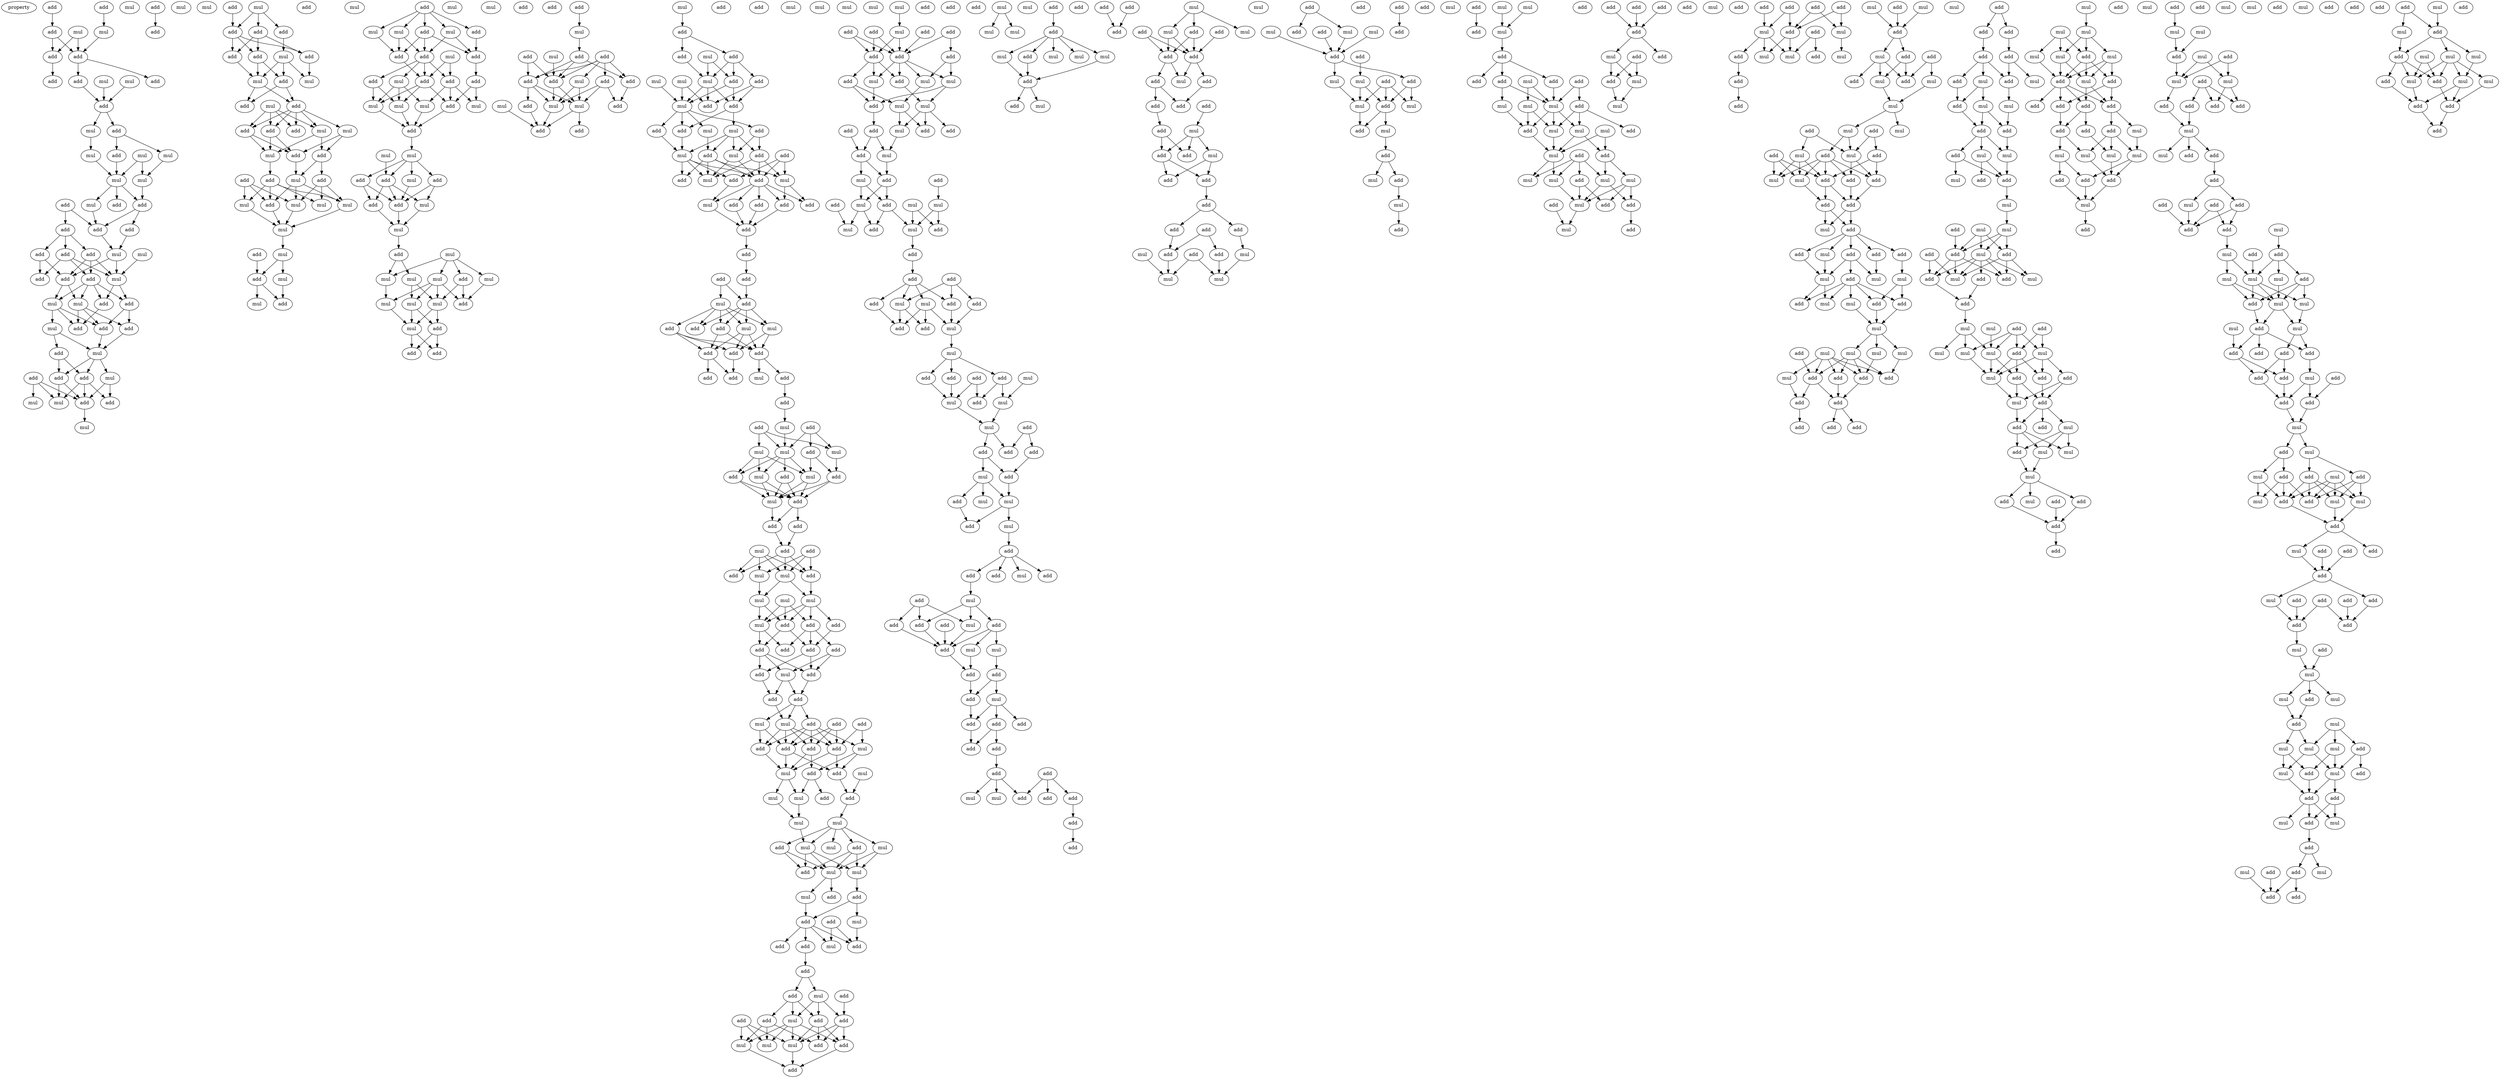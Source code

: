 digraph {
    node [fontcolor=black]
    property [mul=2,lf=2.0]
    0 [ label = add ];
    1 [ label = add ];
    2 [ label = mul ];
    3 [ label = add ];
    4 [ label = mul ];
    5 [ label = add ];
    6 [ label = add ];
    7 [ label = add ];
    8 [ label = add ];
    9 [ label = add ];
    10 [ label = mul ];
    11 [ label = mul ];
    12 [ label = add ];
    13 [ label = add ];
    14 [ label = mul ];
    15 [ label = mul ];
    16 [ label = mul ];
    17 [ label = add ];
    18 [ label = mul ];
    19 [ label = mul ];
    20 [ label = mul ];
    21 [ label = mul ];
    22 [ label = add ];
    23 [ label = add ];
    24 [ label = add ];
    25 [ label = mul ];
    26 [ label = add ];
    27 [ label = add ];
    28 [ label = add ];
    29 [ label = add ];
    30 [ label = add ];
    31 [ label = mul ];
    32 [ label = add ];
    33 [ label = mul ];
    34 [ label = add ];
    35 [ label = add ];
    36 [ label = add ];
    37 [ label = mul ];
    38 [ label = add ];
    39 [ label = mul ];
    40 [ label = mul ];
    41 [ label = add ];
    42 [ label = add ];
    43 [ label = add ];
    44 [ label = mul ];
    45 [ label = add ];
    46 [ label = mul ];
    47 [ label = add ];
    48 [ label = add ];
    49 [ label = mul ];
    50 [ label = add ];
    51 [ label = add ];
    52 [ label = mul ];
    53 [ label = mul ];
    54 [ label = add ];
    55 [ label = add ];
    56 [ label = mul ];
    57 [ label = add ];
    58 [ label = mul ];
    59 [ label = add ];
    60 [ label = mul ];
    61 [ label = add ];
    62 [ label = mul ];
    63 [ label = add ];
    64 [ label = add ];
    65 [ label = add ];
    66 [ label = add ];
    67 [ label = add ];
    68 [ label = add ];
    69 [ label = mul ];
    70 [ label = add ];
    71 [ label = mul ];
    72 [ label = mul ];
    73 [ label = add ];
    74 [ label = add ];
    75 [ label = add ];
    76 [ label = mul ];
    77 [ label = add ];
    78 [ label = mul ];
    79 [ label = add ];
    80 [ label = mul ];
    81 [ label = add ];
    82 [ label = mul ];
    83 [ label = add ];
    84 [ label = add ];
    85 [ label = add ];
    86 [ label = add ];
    87 [ label = mul ];
    88 [ label = add ];
    89 [ label = mul ];
    90 [ label = add ];
    91 [ label = mul ];
    92 [ label = mul ];
    93 [ label = mul ];
    94 [ label = mul ];
    95 [ label = add ];
    96 [ label = mul ];
    97 [ label = add ];
    98 [ label = mul ];
    99 [ label = mul ];
    100 [ label = mul ];
    101 [ label = add ];
    102 [ label = add ];
    103 [ label = mul ];
    104 [ label = mul ];
    105 [ label = add ];
    106 [ label = add ];
    107 [ label = mul ];
    108 [ label = add ];
    109 [ label = add ];
    110 [ label = add ];
    111 [ label = mul ];
    112 [ label = mul ];
    113 [ label = add ];
    114 [ label = add ];
    115 [ label = add ];
    116 [ label = add ];
    117 [ label = add ];
    118 [ label = mul ];
    119 [ label = mul ];
    120 [ label = mul ];
    121 [ label = mul ];
    122 [ label = add ];
    123 [ label = mul ];
    124 [ label = mul ];
    125 [ label = mul ];
    126 [ label = mul ];
    127 [ label = add ];
    128 [ label = add ];
    129 [ label = add ];
    130 [ label = mul ];
    131 [ label = add ];
    132 [ label = add ];
    133 [ label = mul ];
    134 [ label = mul ];
    135 [ label = add ];
    136 [ label = mul ];
    137 [ label = add ];
    138 [ label = mul ];
    139 [ label = mul ];
    140 [ label = mul ];
    141 [ label = mul ];
    142 [ label = mul ];
    143 [ label = add ];
    144 [ label = mul ];
    145 [ label = add ];
    146 [ label = mul ];
    147 [ label = mul ];
    148 [ label = add ];
    149 [ label = add ];
    150 [ label = add ];
    151 [ label = add ];
    152 [ label = add ];
    153 [ label = mul ];
    154 [ label = add ];
    155 [ label = mul ];
    156 [ label = add ];
    157 [ label = add ];
    158 [ label = add ];
    159 [ label = add ];
    160 [ label = mul ];
    161 [ label = add ];
    162 [ label = add ];
    163 [ label = add ];
    164 [ label = mul ];
    165 [ label = mul ];
    166 [ label = add ];
    167 [ label = mul ];
    168 [ label = add ];
    169 [ label = add ];
    170 [ label = mul ];
    171 [ label = add ];
    172 [ label = add ];
    173 [ label = add ];
    174 [ label = mul ];
    175 [ label = add ];
    176 [ label = mul ];
    177 [ label = mul ];
    178 [ label = mul ];
    179 [ label = add ];
    180 [ label = add ];
    181 [ label = add ];
    182 [ label = add ];
    183 [ label = mul ];
    184 [ label = mul ];
    185 [ label = add ];
    186 [ label = add ];
    187 [ label = add ];
    188 [ label = mul ];
    189 [ label = mul ];
    190 [ label = mul ];
    191 [ label = add ];
    192 [ label = add ];
    193 [ label = add ];
    194 [ label = add ];
    195 [ label = mul ];
    196 [ label = add ];
    197 [ label = mul ];
    198 [ label = add ];
    199 [ label = add ];
    200 [ label = add ];
    201 [ label = add ];
    202 [ label = mul ];
    203 [ label = add ];
    204 [ label = add ];
    205 [ label = add ];
    206 [ label = add ];
    207 [ label = add ];
    208 [ label = mul ];
    209 [ label = add ];
    210 [ label = add ];
    211 [ label = mul ];
    212 [ label = add ];
    213 [ label = mul ];
    214 [ label = add ];
    215 [ label = add ];
    216 [ label = add ];
    217 [ label = add ];
    218 [ label = add ];
    219 [ label = add ];
    220 [ label = add ];
    221 [ label = add ];
    222 [ label = mul ];
    223 [ label = add ];
    224 [ label = add ];
    225 [ label = add ];
    226 [ label = mul ];
    227 [ label = mul ];
    228 [ label = mul ];
    229 [ label = mul ];
    230 [ label = add ];
    231 [ label = mul ];
    232 [ label = mul ];
    233 [ label = mul ];
    234 [ label = add ];
    235 [ label = add ];
    236 [ label = add ];
    237 [ label = add ];
    238 [ label = mul ];
    239 [ label = add ];
    240 [ label = add ];
    241 [ label = mul ];
    242 [ label = add ];
    243 [ label = add ];
    244 [ label = add ];
    245 [ label = mul ];
    246 [ label = mul ];
    247 [ label = add ];
    248 [ label = mul ];
    249 [ label = mul ];
    250 [ label = mul ];
    251 [ label = mul ];
    252 [ label = add ];
    253 [ label = mul ];
    254 [ label = add ];
    255 [ label = add ];
    256 [ label = add ];
    257 [ label = add ];
    258 [ label = mul ];
    259 [ label = add ];
    260 [ label = add ];
    261 [ label = add ];
    262 [ label = add ];
    263 [ label = mul ];
    264 [ label = add ];
    265 [ label = add ];
    266 [ label = mul ];
    267 [ label = add ];
    268 [ label = add ];
    269 [ label = add ];
    270 [ label = mul ];
    271 [ label = add ];
    272 [ label = mul ];
    273 [ label = add ];
    274 [ label = add ];
    275 [ label = add ];
    276 [ label = mul ];
    277 [ label = mul ];
    278 [ label = add ];
    279 [ label = add ];
    280 [ label = add ];
    281 [ label = add ];
    282 [ label = mul ];
    283 [ label = mul ];
    284 [ label = mul ];
    285 [ label = mul ];
    286 [ label = mul ];
    287 [ label = add ];
    288 [ label = mul ];
    289 [ label = mul ];
    290 [ label = add ];
    291 [ label = mul ];
    292 [ label = mul ];
    293 [ label = add ];
    294 [ label = add ];
    295 [ label = mul ];
    296 [ label = add ];
    297 [ label = mul ];
    298 [ label = add ];
    299 [ label = add ];
    300 [ label = add ];
    301 [ label = add ];
    302 [ label = mul ];
    303 [ label = add ];
    304 [ label = add ];
    305 [ label = add ];
    306 [ label = add ];
    307 [ label = mul ];
    308 [ label = add ];
    309 [ label = mul ];
    310 [ label = add ];
    311 [ label = add ];
    312 [ label = add ];
    313 [ label = mul ];
    314 [ label = mul ];
    315 [ label = add ];
    316 [ label = add ];
    317 [ label = mul ];
    318 [ label = add ];
    319 [ label = mul ];
    320 [ label = mul ];
    321 [ label = mul ];
    322 [ label = add ];
    323 [ label = add ];
    324 [ label = add ];
    325 [ label = add ];
    326 [ label = add ];
    327 [ label = add ];
    328 [ label = add ];
    329 [ label = add ];
    330 [ label = mul ];
    331 [ label = add ];
    332 [ label = mul ];
    333 [ label = mul ];
    334 [ label = mul ];
    335 [ label = mul ];
    336 [ label = add ];
    337 [ label = add ];
    338 [ label = mul ];
    339 [ label = add ];
    340 [ label = add ];
    341 [ label = add ];
    342 [ label = add ];
    343 [ label = mul ];
    344 [ label = mul ];
    345 [ label = add ];
    346 [ label = add ];
    347 [ label = mul ];
    348 [ label = mul ];
    349 [ label = mul ];
    350 [ label = add ];
    351 [ label = add ];
    352 [ label = mul ];
    353 [ label = add ];
    354 [ label = mul ];
    355 [ label = add ];
    356 [ label = add ];
    357 [ label = add ];
    358 [ label = add ];
    359 [ label = mul ];
    360 [ label = add ];
    361 [ label = mul ];
    362 [ label = add ];
    363 [ label = add ];
    364 [ label = mul ];
    365 [ label = add ];
    366 [ label = add ];
    367 [ label = mul ];
    368 [ label = add ];
    369 [ label = mul ];
    370 [ label = add ];
    371 [ label = add ];
    372 [ label = add ];
    373 [ label = add ];
    374 [ label = mul ];
    375 [ label = mul ];
    376 [ label = add ];
    377 [ label = mul ];
    378 [ label = add ];
    379 [ label = add ];
    380 [ label = add ];
    381 [ label = add ];
    382 [ label = add ];
    383 [ label = add ];
    384 [ label = mul ];
    385 [ label = add ];
    386 [ label = mul ];
    387 [ label = mul ];
    388 [ label = add ];
    389 [ label = mul ];
    390 [ label = add ];
    391 [ label = add ];
    392 [ label = add ];
    393 [ label = mul ];
    394 [ label = add ];
    395 [ label = add ];
    396 [ label = mul ];
    397 [ label = add ];
    398 [ label = mul ];
    399 [ label = add ];
    400 [ label = add ];
    401 [ label = add ];
    402 [ label = mul ];
    403 [ label = mul ];
    404 [ label = add ];
    405 [ label = add ];
    406 [ label = add ];
    407 [ label = mul ];
    408 [ label = add ];
    409 [ label = add ];
    410 [ label = add ];
    411 [ label = add ];
    412 [ label = add ];
    413 [ label = add ];
    414 [ label = add ];
    415 [ label = add ];
    416 [ label = add ];
    417 [ label = add ];
    418 [ label = mul ];
    419 [ label = add ];
    420 [ label = add ];
    421 [ label = mul ];
    422 [ label = mul ];
    423 [ label = mul ];
    424 [ label = add ];
    425 [ label = add ];
    426 [ label = mul ];
    427 [ label = mul ];
    428 [ label = add ];
    429 [ label = add ];
    430 [ label = add ];
    431 [ label = mul ];
    432 [ label = add ];
    433 [ label = mul ];
    434 [ label = mul ];
    435 [ label = mul ];
    436 [ label = add ];
    437 [ label = add ];
    438 [ label = mul ];
    439 [ label = add ];
    440 [ label = add ];
    441 [ label = add ];
    442 [ label = mul ];
    443 [ label = add ];
    444 [ label = mul ];
    445 [ label = add ];
    446 [ label = mul ];
    447 [ label = add ];
    448 [ label = add ];
    449 [ label = add ];
    450 [ label = add ];
    451 [ label = add ];
    452 [ label = mul ];
    453 [ label = add ];
    454 [ label = add ];
    455 [ label = add ];
    456 [ label = add ];
    457 [ label = mul ];
    458 [ label = mul ];
    459 [ label = add ];
    460 [ label = add ];
    461 [ label = mul ];
    462 [ label = add ];
    463 [ label = add ];
    464 [ label = add ];
    465 [ label = add ];
    466 [ label = add ];
    467 [ label = add ];
    468 [ label = mul ];
    469 [ label = add ];
    470 [ label = add ];
    471 [ label = add ];
    472 [ label = mul ];
    473 [ label = mul ];
    474 [ label = mul ];
    475 [ label = add ];
    476 [ label = add ];
    477 [ label = add ];
    478 [ label = mul ];
    479 [ label = mul ];
    480 [ label = mul ];
    481 [ label = add ];
    482 [ label = add ];
    483 [ label = mul ];
    484 [ label = mul ];
    485 [ label = add ];
    486 [ label = add ];
    487 [ label = add ];
    488 [ label = mul ];
    489 [ label = mul ];
    490 [ label = add ];
    491 [ label = mul ];
    492 [ label = add ];
    493 [ label = add ];
    494 [ label = mul ];
    495 [ label = add ];
    496 [ label = mul ];
    497 [ label = add ];
    498 [ label = add ];
    499 [ label = add ];
    500 [ label = add ];
    501 [ label = mul ];
    502 [ label = add ];
    503 [ label = add ];
    504 [ label = mul ];
    505 [ label = mul ];
    506 [ label = mul ];
    507 [ label = add ];
    508 [ label = add ];
    509 [ label = add ];
    510 [ label = add ];
    511 [ label = add ];
    512 [ label = mul ];
    513 [ label = add ];
    514 [ label = mul ];
    515 [ label = mul ];
    516 [ label = mul ];
    517 [ label = add ];
    518 [ label = add ];
    519 [ label = mul ];
    520 [ label = mul ];
    521 [ label = mul ];
    522 [ label = add ];
    523 [ label = add ];
    524 [ label = mul ];
    525 [ label = mul ];
    526 [ label = mul ];
    527 [ label = mul ];
    528 [ label = add ];
    529 [ label = mul ];
    530 [ label = add ];
    531 [ label = mul ];
    532 [ label = add ];
    533 [ label = add ];
    534 [ label = mul ];
    535 [ label = add ];
    536 [ label = add ];
    537 [ label = add ];
    538 [ label = add ];
    539 [ label = mul ];
    540 [ label = add ];
    541 [ label = add ];
    542 [ label = add ];
    543 [ label = mul ];
    544 [ label = add ];
    545 [ label = add ];
    546 [ label = add ];
    547 [ label = mul ];
    548 [ label = mul ];
    549 [ label = add ];
    550 [ label = add ];
    551 [ label = add ];
    552 [ label = add ];
    553 [ label = add ];
    554 [ label = mul ];
    555 [ label = mul ];
    556 [ label = add ];
    557 [ label = add ];
    558 [ label = add ];
    559 [ label = mul ];
    560 [ label = mul ];
    561 [ label = add ];
    562 [ label = mul ];
    563 [ label = add ];
    564 [ label = add ];
    565 [ label = mul ];
    566 [ label = add ];
    567 [ label = mul ];
    568 [ label = add ];
    569 [ label = mul ];
    570 [ label = mul ];
    571 [ label = add ];
    572 [ label = add ];
    573 [ label = add ];
    574 [ label = mul ];
    575 [ label = mul ];
    576 [ label = add ];
    577 [ label = mul ];
    578 [ label = mul ];
    579 [ label = add ];
    580 [ label = add ];
    581 [ label = mul ];
    582 [ label = add ];
    583 [ label = add ];
    584 [ label = mul ];
    585 [ label = add ];
    586 [ label = mul ];
    587 [ label = mul ];
    588 [ label = add ];
    589 [ label = mul ];
    590 [ label = add ];
    591 [ label = add ];
    592 [ label = add ];
    593 [ label = add ];
    594 [ label = add ];
    595 [ label = mul ];
    596 [ label = add ];
    597 [ label = mul ];
    598 [ label = add ];
    599 [ label = add ];
    600 [ label = add ];
    601 [ label = mul ];
    602 [ label = add ];
    603 [ label = mul ];
    604 [ label = mul ];
    605 [ label = add ];
    606 [ label = add ];
    607 [ label = mul ];
    608 [ label = add ];
    609 [ label = mul ];
    610 [ label = mul ];
    611 [ label = mul ];
    612 [ label = add ];
    613 [ label = mul ];
    614 [ label = mul ];
    615 [ label = mul ];
    616 [ label = add ];
    617 [ label = mul ];
    618 [ label = add ];
    619 [ label = add ];
    620 [ label = add ];
    621 [ label = add ];
    622 [ label = add ];
    623 [ label = add ];
    624 [ label = add ];
    625 [ label = add ];
    626 [ label = add ];
    627 [ label = add ];
    628 [ label = add ];
    629 [ label = add ];
    630 [ label = add ];
    631 [ label = add ];
    632 [ label = mul ];
    633 [ label = add ];
    634 [ label = mul ];
    635 [ label = add ];
    636 [ label = mul ];
    637 [ label = mul ];
    638 [ label = add ];
    639 [ label = add ];
    640 [ label = mul ];
    641 [ label = add ];
    642 [ label = mul ];
    643 [ label = add ];
    644 [ label = add ];
    645 [ label = mul ];
    646 [ label = mul ];
    647 [ label = add ];
    648 [ label = mul ];
    649 [ label = mul ];
    650 [ label = add ];
    651 [ label = add ];
    652 [ label = mul ];
    653 [ label = add ];
    654 [ label = mul ];
    655 [ label = add ];
    656 [ label = mul ];
    657 [ label = add ];
    658 [ label = add ];
    659 [ label = add ];
    660 [ label = add ];
    661 [ label = mul ];
    662 [ label = mul ];
    663 [ label = add ];
    664 [ label = mul ];
    665 [ label = mul ];
    666 [ label = mul ];
    667 [ label = add ];
    668 [ label = mul ];
    669 [ label = add ];
    670 [ label = mul ];
    671 [ label = add ];
    672 [ label = add ];
    673 [ label = mul ];
    674 [ label = add ];
    675 [ label = add ];
    676 [ label = add ];
    677 [ label = mul ];
    678 [ label = mul ];
    679 [ label = mul ];
    680 [ label = add ];
    681 [ label = mul ];
    682 [ label = add ];
    683 [ label = mul ];
    684 [ label = add ];
    685 [ label = add ];
    686 [ label = add ];
    687 [ label = add ];
    688 [ label = mul ];
    689 [ label = add ];
    690 [ label = mul ];
    691 [ label = mul ];
    692 [ label = mul ];
    693 [ label = mul ];
    694 [ label = add ];
    695 [ label = mul ];
    696 [ label = add ];
    697 [ label = add ];
    698 [ label = mul ];
    699 [ label = add ];
    700 [ label = add ];
    701 [ label = add ];
    702 [ label = add ];
    703 [ label = mul ];
    704 [ label = add ];
    705 [ label = add ];
    706 [ label = mul ];
    707 [ label = add ];
    708 [ label = mul ];
    709 [ label = mul ];
    710 [ label = mul ];
    711 [ label = mul ];
    712 [ label = add ];
    713 [ label = add ];
    714 [ label = add ];
    715 [ label = mul ];
    716 [ label = add ];
    717 [ label = add ];
    718 [ label = mul ];
    719 [ label = mul ];
    720 [ label = mul ];
    721 [ label = add ];
    722 [ label = add ];
    723 [ label = add ];
    724 [ label = mul ];
    725 [ label = mul ];
    726 [ label = add ];
    727 [ label = add ];
    728 [ label = add ];
    729 [ label = add ];
    730 [ label = add ];
    731 [ label = mul ];
    732 [ label = mul ];
    733 [ label = mul ];
    734 [ label = mul ];
    735 [ label = add ];
    736 [ label = add ];
    737 [ label = add ];
    738 [ label = add ];
    739 [ label = add ];
    740 [ label = mul ];
    741 [ label = add ];
    742 [ label = mul ];
    743 [ label = add ];
    744 [ label = add ];
    745 [ label = mul ];
    746 [ label = add ];
    747 [ label = add ];
    748 [ label = mul ];
    749 [ label = mul ];
    750 [ label = add ];
    751 [ label = mul ];
    752 [ label = add ];
    753 [ label = mul ];
    754 [ label = mul ];
    755 [ label = add ];
    756 [ label = mul ];
    757 [ label = mul ];
    758 [ label = add ];
    759 [ label = add ];
    760 [ label = add ];
    761 [ label = add ];
    762 [ label = mul ];
    763 [ label = add ];
    764 [ label = add ];
    765 [ label = add ];
    766 [ label = add ];
    767 [ label = add ];
    768 [ label = mul ];
    769 [ label = add ];
    770 [ label = mul ];
    771 [ label = mul ];
    772 [ label = add ];
    773 [ label = add ];
    774 [ label = add ];
    775 [ label = mul ];
    776 [ label = mul ];
    777 [ label = add ];
    778 [ label = mul ];
    779 [ label = mul ];
    780 [ label = add ];
    781 [ label = add ];
    782 [ label = mul ];
    783 [ label = add ];
    784 [ label = add ];
    785 [ label = add ];
    786 [ label = add ];
    787 [ label = add ];
    788 [ label = add ];
    789 [ label = mul ];
    790 [ label = add ];
    791 [ label = add ];
    792 [ label = add ];
    793 [ label = add ];
    794 [ label = add ];
    795 [ label = mul ];
    796 [ label = add ];
    797 [ label = mul ];
    798 [ label = mul ];
    799 [ label = add ];
    800 [ label = mul ];
    801 [ label = mul ];
    802 [ label = add ];
    803 [ label = mul ];
    804 [ label = add ];
    805 [ label = mul ];
    806 [ label = mul ];
    807 [ label = mul ];
    808 [ label = add ];
    809 [ label = add ];
    810 [ label = mul ];
    811 [ label = mul ];
    812 [ label = add ];
    813 [ label = add ];
    814 [ label = add ];
    815 [ label = add ];
    816 [ label = add ];
    817 [ label = mul ];
    818 [ label = mul ];
    819 [ label = add ];
    820 [ label = add ];
    821 [ label = add ];
    822 [ label = mul ];
    823 [ label = add ];
    824 [ label = mul ];
    825 [ label = add ];
    826 [ label = add ];
    827 [ label = add ];
    828 [ label = mul ];
    829 [ label = add ];
    830 [ label = add ];
    831 [ label = mul ];
    832 [ label = add ];
    833 [ label = mul ];
    834 [ label = mul ];
    835 [ label = mul ];
    836 [ label = add ];
    837 [ label = add ];
    838 [ label = mul ];
    839 [ label = mul ];
    840 [ label = mul ];
    841 [ label = add ];
    842 [ label = add ];
    843 [ label = add ];
    0 -> 3 [ name = 0 ];
    1 -> 2 [ name = 1 ];
    2 -> 6 [ name = 2 ];
    3 -> 5 [ name = 3 ];
    3 -> 6 [ name = 4 ];
    4 -> 5 [ name = 5 ];
    4 -> 6 [ name = 6 ];
    5 -> 8 [ name = 7 ];
    6 -> 7 [ name = 8 ];
    6 -> 9 [ name = 9 ];
    7 -> 12 [ name = 10 ];
    10 -> 12 [ name = 11 ];
    11 -> 12 [ name = 12 ];
    12 -> 13 [ name = 13 ];
    12 -> 14 [ name = 14 ];
    13 -> 17 [ name = 15 ];
    13 -> 19 [ name = 16 ];
    14 -> 16 [ name = 17 ];
    15 -> 20 [ name = 18 ];
    15 -> 21 [ name = 19 ];
    16 -> 21 [ name = 20 ];
    17 -> 21 [ name = 21 ];
    19 -> 20 [ name = 22 ];
    20 -> 23 [ name = 23 ];
    21 -> 22 [ name = 24 ];
    21 -> 23 [ name = 25 ];
    21 -> 25 [ name = 26 ];
    23 -> 26 [ name = 27 ];
    23 -> 28 [ name = 28 ];
    24 -> 27 [ name = 29 ];
    24 -> 28 [ name = 30 ];
    25 -> 28 [ name = 31 ];
    26 -> 33 [ name = 32 ];
    27 -> 29 [ name = 33 ];
    27 -> 30 [ name = 34 ];
    27 -> 32 [ name = 35 ];
    28 -> 33 [ name = 36 ];
    29 -> 35 [ name = 37 ];
    29 -> 36 [ name = 38 ];
    29 -> 37 [ name = 39 ];
    30 -> 34 [ name = 40 ];
    30 -> 35 [ name = 41 ];
    31 -> 37 [ name = 42 ];
    32 -> 34 [ name = 43 ];
    32 -> 36 [ name = 44 ];
    32 -> 37 [ name = 45 ];
    33 -> 34 [ name = 46 ];
    33 -> 37 [ name = 47 ];
    34 -> 39 [ name = 48 ];
    34 -> 40 [ name = 49 ];
    36 -> 38 [ name = 50 ];
    36 -> 39 [ name = 51 ];
    36 -> 40 [ name = 52 ];
    36 -> 41 [ name = 53 ];
    37 -> 38 [ name = 54 ];
    37 -> 41 [ name = 55 ];
    38 -> 45 [ name = 56 ];
    39 -> 43 [ name = 57 ];
    39 -> 44 [ name = 58 ];
    39 -> 45 [ name = 59 ];
    40 -> 42 [ name = 60 ];
    40 -> 43 [ name = 61 ];
    40 -> 45 [ name = 62 ];
    41 -> 42 [ name = 63 ];
    41 -> 43 [ name = 64 ];
    42 -> 46 [ name = 65 ];
    43 -> 46 [ name = 66 ];
    44 -> 46 [ name = 67 ];
    44 -> 47 [ name = 68 ];
    46 -> 48 [ name = 69 ];
    46 -> 49 [ name = 70 ];
    46 -> 51 [ name = 71 ];
    47 -> 48 [ name = 72 ];
    47 -> 51 [ name = 73 ];
    48 -> 52 [ name = 74 ];
    48 -> 54 [ name = 75 ];
    48 -> 55 [ name = 76 ];
    49 -> 54 [ name = 77 ];
    49 -> 55 [ name = 78 ];
    50 -> 52 [ name = 79 ];
    50 -> 53 [ name = 80 ];
    50 -> 54 [ name = 81 ];
    51 -> 52 [ name = 82 ];
    51 -> 54 [ name = 83 ];
    54 -> 56 [ name = 84 ];
    57 -> 59 [ name = 85 ];
    61 -> 64 [ name = 86 ];
    62 -> 63 [ name = 87 ];
    62 -> 64 [ name = 88 ];
    62 -> 65 [ name = 89 ];
    63 -> 69 [ name = 90 ];
    64 -> 66 [ name = 91 ];
    64 -> 67 [ name = 92 ];
    64 -> 70 [ name = 93 ];
    65 -> 66 [ name = 94 ];
    65 -> 67 [ name = 95 ];
    65 -> 70 [ name = 96 ];
    66 -> 72 [ name = 97 ];
    67 -> 71 [ name = 98 ];
    69 -> 71 [ name = 99 ];
    69 -> 72 [ name = 100 ];
    69 -> 73 [ name = 101 ];
    70 -> 72 [ name = 102 ];
    70 -> 73 [ name = 103 ];
    72 -> 74 [ name = 104 ];
    72 -> 75 [ name = 105 ];
    73 -> 74 [ name = 106 ];
    73 -> 75 [ name = 107 ];
    75 -> 77 [ name = 108 ];
    75 -> 78 [ name = 109 ];
    75 -> 79 [ name = 110 ];
    75 -> 80 [ name = 111 ];
    75 -> 81 [ name = 112 ];
    76 -> 77 [ name = 113 ];
    76 -> 79 [ name = 114 ];
    76 -> 80 [ name = 115 ];
    76 -> 81 [ name = 116 ];
    77 -> 82 [ name = 117 ];
    77 -> 83 [ name = 118 ];
    78 -> 83 [ name = 119 ];
    78 -> 84 [ name = 120 ];
    79 -> 82 [ name = 121 ];
    79 -> 83 [ name = 122 ];
    80 -> 82 [ name = 123 ];
    80 -> 84 [ name = 124 ];
    82 -> 85 [ name = 125 ];
    83 -> 87 [ name = 126 ];
    84 -> 86 [ name = 127 ];
    84 -> 87 [ name = 128 ];
    85 -> 89 [ name = 129 ];
    85 -> 90 [ name = 130 ];
    85 -> 92 [ name = 131 ];
    85 -> 93 [ name = 132 ];
    86 -> 89 [ name = 133 ];
    86 -> 91 [ name = 134 ];
    86 -> 93 [ name = 135 ];
    87 -> 90 [ name = 136 ];
    87 -> 91 [ name = 137 ];
    87 -> 93 [ name = 138 ];
    88 -> 90 [ name = 139 ];
    88 -> 91 [ name = 140 ];
    88 -> 92 [ name = 141 ];
    90 -> 94 [ name = 142 ];
    91 -> 94 [ name = 143 ];
    92 -> 94 [ name = 144 ];
    93 -> 94 [ name = 145 ];
    94 -> 96 [ name = 146 ];
    95 -> 97 [ name = 147 ];
    96 -> 97 [ name = 148 ];
    96 -> 98 [ name = 149 ];
    97 -> 100 [ name = 150 ];
    97 -> 101 [ name = 151 ];
    98 -> 101 [ name = 152 ];
    102 -> 103 [ name = 153 ];
    102 -> 104 [ name = 154 ];
    102 -> 105 [ name = 155 ];
    102 -> 106 [ name = 156 ];
    102 -> 107 [ name = 157 ];
    103 -> 108 [ name = 158 ];
    103 -> 109 [ name = 159 ];
    104 -> 110 [ name = 160 ];
    105 -> 108 [ name = 161 ];
    105 -> 109 [ name = 162 ];
    105 -> 110 [ name = 163 ];
    106 -> 108 [ name = 164 ];
    107 -> 109 [ name = 165 ];
    107 -> 110 [ name = 166 ];
    108 -> 113 [ name = 167 ];
    109 -> 112 [ name = 168 ];
    109 -> 114 [ name = 169 ];
    109 -> 115 [ name = 170 ];
    109 -> 116 [ name = 171 ];
    110 -> 116 [ name = 172 ];
    111 -> 115 [ name = 173 ];
    111 -> 116 [ name = 174 ];
    112 -> 118 [ name = 175 ];
    112 -> 119 [ name = 176 ];
    112 -> 120 [ name = 177 ];
    113 -> 117 [ name = 178 ];
    113 -> 121 [ name = 179 ];
    114 -> 118 [ name = 180 ];
    114 -> 119 [ name = 181 ];
    115 -> 117 [ name = 182 ];
    115 -> 120 [ name = 183 ];
    115 -> 121 [ name = 184 ];
    116 -> 117 [ name = 185 ];
    116 -> 118 [ name = 186 ];
    116 -> 119 [ name = 187 ];
    117 -> 122 [ name = 188 ];
    118 -> 122 [ name = 189 ];
    119 -> 122 [ name = 190 ];
    120 -> 122 [ name = 191 ];
    122 -> 124 [ name = 192 ];
    124 -> 126 [ name = 193 ];
    124 -> 127 [ name = 194 ];
    124 -> 128 [ name = 195 ];
    124 -> 129 [ name = 196 ];
    125 -> 127 [ name = 197 ];
    126 -> 132 [ name = 198 ];
    127 -> 130 [ name = 199 ];
    127 -> 131 [ name = 200 ];
    127 -> 132 [ name = 201 ];
    128 -> 131 [ name = 202 ];
    128 -> 132 [ name = 203 ];
    129 -> 130 [ name = 204 ];
    129 -> 132 [ name = 205 ];
    130 -> 133 [ name = 206 ];
    131 -> 133 [ name = 207 ];
    132 -> 133 [ name = 208 ];
    133 -> 135 [ name = 209 ];
    134 -> 137 [ name = 210 ];
    134 -> 138 [ name = 211 ];
    134 -> 139 [ name = 212 ];
    134 -> 140 [ name = 213 ];
    135 -> 136 [ name = 214 ];
    135 -> 138 [ name = 215 ];
    136 -> 141 [ name = 216 ];
    136 -> 142 [ name = 217 ];
    137 -> 141 [ name = 218 ];
    137 -> 143 [ name = 219 ];
    138 -> 144 [ name = 220 ];
    139 -> 141 [ name = 221 ];
    139 -> 142 [ name = 222 ];
    139 -> 143 [ name = 223 ];
    139 -> 144 [ name = 224 ];
    140 -> 143 [ name = 225 ];
    141 -> 145 [ name = 226 ];
    141 -> 146 [ name = 227 ];
    142 -> 145 [ name = 228 ];
    142 -> 146 [ name = 229 ];
    144 -> 146 [ name = 230 ];
    145 -> 149 [ name = 231 ];
    145 -> 151 [ name = 232 ];
    146 -> 149 [ name = 233 ];
    146 -> 151 [ name = 234 ];
    152 -> 153 [ name = 235 ];
    153 -> 154 [ name = 236 ];
    154 -> 158 [ name = 237 ];
    154 -> 159 [ name = 238 ];
    154 -> 162 [ name = 239 ];
    155 -> 159 [ name = 240 ];
    156 -> 158 [ name = 241 ];
    156 -> 159 [ name = 242 ];
    156 -> 160 [ name = 243 ];
    156 -> 161 [ name = 244 ];
    156 -> 162 [ name = 245 ];
    157 -> 158 [ name = 246 ];
    157 -> 159 [ name = 247 ];
    158 -> 163 [ name = 248 ];
    158 -> 164 [ name = 249 ];
    158 -> 167 [ name = 250 ];
    159 -> 164 [ name = 251 ];
    159 -> 167 [ name = 252 ];
    160 -> 164 [ name = 253 ];
    160 -> 167 [ name = 254 ];
    161 -> 164 [ name = 255 ];
    161 -> 166 [ name = 256 ];
    161 -> 167 [ name = 257 ];
    162 -> 166 [ name = 258 ];
    163 -> 169 [ name = 259 ];
    164 -> 169 [ name = 260 ];
    165 -> 169 [ name = 261 ];
    167 -> 168 [ name = 262 ];
    167 -> 169 [ name = 263 ];
    170 -> 172 [ name = 264 ];
    172 -> 173 [ name = 265 ];
    172 -> 175 [ name = 266 ];
    173 -> 177 [ name = 267 ];
    173 -> 179 [ name = 268 ];
    173 -> 180 [ name = 269 ];
    174 -> 177 [ name = 270 ];
    174 -> 179 [ name = 271 ];
    175 -> 177 [ name = 272 ];
    176 -> 182 [ name = 273 ];
    176 -> 183 [ name = 274 ];
    177 -> 181 [ name = 275 ];
    177 -> 182 [ name = 276 ];
    177 -> 183 [ name = 277 ];
    178 -> 183 [ name = 278 ];
    179 -> 181 [ name = 279 ];
    179 -> 183 [ name = 280 ];
    180 -> 181 [ name = 281 ];
    180 -> 182 [ name = 282 ];
    181 -> 187 [ name = 283 ];
    181 -> 188 [ name = 284 ];
    183 -> 184 [ name = 285 ];
    183 -> 185 [ name = 286 ];
    183 -> 186 [ name = 287 ];
    183 -> 187 [ name = 288 ];
    184 -> 193 [ name = 289 ];
    185 -> 189 [ name = 290 ];
    185 -> 191 [ name = 291 ];
    186 -> 190 [ name = 292 ];
    187 -> 190 [ name = 293 ];
    188 -> 189 [ name = 294 ];
    188 -> 190 [ name = 295 ];
    188 -> 191 [ name = 296 ];
    188 -> 193 [ name = 297 ];
    189 -> 194 [ name = 298 ];
    189 -> 197 [ name = 299 ];
    190 -> 194 [ name = 300 ];
    190 -> 196 [ name = 301 ];
    190 -> 197 [ name = 302 ];
    190 -> 198 [ name = 303 ];
    191 -> 194 [ name = 304 ];
    191 -> 195 [ name = 305 ];
    191 -> 197 [ name = 306 ];
    192 -> 194 [ name = 307 ];
    192 -> 195 [ name = 308 ];
    192 -> 196 [ name = 309 ];
    193 -> 194 [ name = 310 ];
    193 -> 195 [ name = 311 ];
    193 -> 197 [ name = 312 ];
    193 -> 198 [ name = 313 ];
    194 -> 199 [ name = 314 ];
    194 -> 200 [ name = 315 ];
    194 -> 201 [ name = 316 ];
    194 -> 202 [ name = 317 ];
    194 -> 203 [ name = 318 ];
    195 -> 199 [ name = 319 ];
    195 -> 201 [ name = 320 ];
    196 -> 202 [ name = 321 ];
    199 -> 204 [ name = 322 ];
    200 -> 204 [ name = 323 ];
    202 -> 204 [ name = 324 ];
    203 -> 204 [ name = 325 ];
    204 -> 205 [ name = 326 ];
    205 -> 206 [ name = 327 ];
    206 -> 209 [ name = 328 ];
    207 -> 208 [ name = 329 ];
    207 -> 209 [ name = 330 ];
    208 -> 210 [ name = 331 ];
    208 -> 211 [ name = 332 ];
    208 -> 212 [ name = 333 ];
    208 -> 213 [ name = 334 ];
    208 -> 214 [ name = 335 ];
    209 -> 210 [ name = 336 ];
    209 -> 211 [ name = 337 ];
    209 -> 212 [ name = 338 ];
    209 -> 213 [ name = 339 ];
    211 -> 215 [ name = 340 ];
    211 -> 216 [ name = 341 ];
    211 -> 217 [ name = 342 ];
    212 -> 215 [ name = 343 ];
    212 -> 216 [ name = 344 ];
    213 -> 215 [ name = 345 ];
    213 -> 217 [ name = 346 ];
    214 -> 215 [ name = 347 ];
    214 -> 216 [ name = 348 ];
    214 -> 217 [ name = 349 ];
    215 -> 221 [ name = 350 ];
    215 -> 222 [ name = 351 ];
    216 -> 218 [ name = 352 ];
    216 -> 220 [ name = 353 ];
    217 -> 218 [ name = 354 ];
    221 -> 223 [ name = 355 ];
    223 -> 226 [ name = 356 ];
    224 -> 227 [ name = 357 ];
    224 -> 228 [ name = 358 ];
    224 -> 229 [ name = 359 ];
    225 -> 228 [ name = 360 ];
    225 -> 229 [ name = 361 ];
    225 -> 230 [ name = 362 ];
    226 -> 228 [ name = 363 ];
    227 -> 232 [ name = 364 ];
    227 -> 233 [ name = 365 ];
    227 -> 234 [ name = 366 ];
    228 -> 232 [ name = 367 ];
    228 -> 233 [ name = 368 ];
    228 -> 234 [ name = 369 ];
    228 -> 235 [ name = 370 ];
    229 -> 236 [ name = 371 ];
    230 -> 232 [ name = 372 ];
    230 -> 236 [ name = 373 ];
    232 -> 237 [ name = 374 ];
    232 -> 238 [ name = 375 ];
    233 -> 237 [ name = 376 ];
    233 -> 238 [ name = 377 ];
    234 -> 237 [ name = 378 ];
    234 -> 238 [ name = 379 ];
    235 -> 237 [ name = 380 ];
    235 -> 238 [ name = 381 ];
    236 -> 237 [ name = 382 ];
    236 -> 238 [ name = 383 ];
    237 -> 239 [ name = 384 ];
    237 -> 240 [ name = 385 ];
    238 -> 239 [ name = 386 ];
    239 -> 242 [ name = 387 ];
    240 -> 242 [ name = 388 ];
    241 -> 244 [ name = 389 ];
    241 -> 246 [ name = 390 ];
    241 -> 247 [ name = 391 ];
    241 -> 248 [ name = 392 ];
    242 -> 244 [ name = 393 ];
    242 -> 247 [ name = 394 ];
    242 -> 248 [ name = 395 ];
    243 -> 244 [ name = 396 ];
    243 -> 246 [ name = 397 ];
    243 -> 248 [ name = 398 ];
    244 -> 251 [ name = 399 ];
    246 -> 250 [ name = 400 ];
    248 -> 250 [ name = 401 ];
    248 -> 251 [ name = 402 ];
    249 -> 252 [ name = 403 ];
    249 -> 253 [ name = 404 ];
    249 -> 255 [ name = 405 ];
    250 -> 252 [ name = 406 ];
    250 -> 253 [ name = 407 ];
    251 -> 252 [ name = 408 ];
    251 -> 253 [ name = 409 ];
    251 -> 254 [ name = 410 ];
    251 -> 255 [ name = 411 ];
    252 -> 256 [ name = 412 ];
    252 -> 259 [ name = 413 ];
    253 -> 257 [ name = 414 ];
    253 -> 259 [ name = 415 ];
    254 -> 256 [ name = 416 ];
    255 -> 256 [ name = 417 ];
    255 -> 257 [ name = 418 ];
    255 -> 260 [ name = 419 ];
    256 -> 261 [ name = 420 ];
    256 -> 262 [ name = 421 ];
    259 -> 261 [ name = 422 ];
    259 -> 262 [ name = 423 ];
    259 -> 263 [ name = 424 ];
    260 -> 262 [ name = 425 ];
    260 -> 263 [ name = 426 ];
    261 -> 265 [ name = 427 ];
    262 -> 264 [ name = 428 ];
    263 -> 264 [ name = 429 ];
    263 -> 265 [ name = 430 ];
    264 -> 266 [ name = 431 ];
    264 -> 267 [ name = 432 ];
    264 -> 270 [ name = 433 ];
    265 -> 266 [ name = 434 ];
    266 -> 271 [ name = 435 ];
    266 -> 273 [ name = 436 ];
    266 -> 274 [ name = 437 ];
    266 -> 275 [ name = 438 ];
    267 -> 271 [ name = 439 ];
    267 -> 272 [ name = 440 ];
    267 -> 273 [ name = 441 ];
    267 -> 274 [ name = 442 ];
    267 -> 275 [ name = 443 ];
    268 -> 271 [ name = 444 ];
    268 -> 273 [ name = 445 ];
    268 -> 274 [ name = 446 ];
    269 -> 272 [ name = 447 ];
    269 -> 274 [ name = 448 ];
    270 -> 273 [ name = 449 ];
    270 -> 275 [ name = 450 ];
    271 -> 276 [ name = 451 ];
    271 -> 279 [ name = 452 ];
    272 -> 278 [ name = 453 ];
    272 -> 279 [ name = 454 ];
    273 -> 276 [ name = 455 ];
    273 -> 278 [ name = 456 ];
    274 -> 276 [ name = 457 ];
    274 -> 278 [ name = 458 ];
    275 -> 276 [ name = 459 ];
    276 -> 282 [ name = 460 ];
    276 -> 283 [ name = 461 ];
    277 -> 281 [ name = 462 ];
    278 -> 281 [ name = 463 ];
    279 -> 280 [ name = 464 ];
    279 -> 282 [ name = 465 ];
    281 -> 285 [ name = 466 ];
    282 -> 284 [ name = 467 ];
    283 -> 284 [ name = 468 ];
    284 -> 288 [ name = 469 ];
    285 -> 286 [ name = 470 ];
    285 -> 287 [ name = 471 ];
    285 -> 288 [ name = 472 ];
    285 -> 289 [ name = 473 ];
    285 -> 290 [ name = 474 ];
    287 -> 291 [ name = 475 ];
    287 -> 293 [ name = 476 ];
    288 -> 291 [ name = 477 ];
    288 -> 292 [ name = 478 ];
    288 -> 293 [ name = 479 ];
    289 -> 291 [ name = 480 ];
    289 -> 292 [ name = 481 ];
    290 -> 291 [ name = 482 ];
    290 -> 292 [ name = 483 ];
    290 -> 293 [ name = 484 ];
    291 -> 294 [ name = 485 ];
    291 -> 295 [ name = 486 ];
    292 -> 296 [ name = 487 ];
    295 -> 299 [ name = 488 ];
    296 -> 297 [ name = 489 ];
    296 -> 299 [ name = 490 ];
    297 -> 300 [ name = 491 ];
    298 -> 300 [ name = 492 ];
    298 -> 302 [ name = 493 ];
    299 -> 300 [ name = 494 ];
    299 -> 301 [ name = 495 ];
    299 -> 302 [ name = 496 ];
    299 -> 303 [ name = 497 ];
    303 -> 304 [ name = 498 ];
    304 -> 305 [ name = 499 ];
    304 -> 307 [ name = 500 ];
    305 -> 309 [ name = 501 ];
    305 -> 311 [ name = 502 ];
    305 -> 312 [ name = 503 ];
    306 -> 310 [ name = 504 ];
    307 -> 309 [ name = 505 ];
    307 -> 310 [ name = 506 ];
    307 -> 312 [ name = 507 ];
    308 -> 313 [ name = 508 ];
    308 -> 314 [ name = 509 ];
    308 -> 317 [ name = 510 ];
    309 -> 313 [ name = 511 ];
    309 -> 314 [ name = 512 ];
    309 -> 316 [ name = 513 ];
    309 -> 317 [ name = 514 ];
    310 -> 314 [ name = 515 ];
    310 -> 315 [ name = 516 ];
    310 -> 316 [ name = 517 ];
    311 -> 313 [ name = 518 ];
    311 -> 315 [ name = 519 ];
    311 -> 317 [ name = 520 ];
    312 -> 314 [ name = 521 ];
    312 -> 315 [ name = 522 ];
    312 -> 316 [ name = 523 ];
    314 -> 318 [ name = 524 ];
    316 -> 318 [ name = 525 ];
    317 -> 318 [ name = 526 ];
    320 -> 321 [ name = 527 ];
    321 -> 326 [ name = 528 ];
    321 -> 327 [ name = 529 ];
    322 -> 326 [ name = 530 ];
    322 -> 328 [ name = 531 ];
    323 -> 326 [ name = 532 ];
    324 -> 326 [ name = 533 ];
    324 -> 327 [ name = 534 ];
    325 -> 326 [ name = 535 ];
    325 -> 327 [ name = 536 ];
    326 -> 330 [ name = 537 ];
    326 -> 331 [ name = 538 ];
    326 -> 332 [ name = 539 ];
    326 -> 333 [ name = 540 ];
    327 -> 329 [ name = 541 ];
    327 -> 331 [ name = 542 ];
    327 -> 332 [ name = 543 ];
    328 -> 330 [ name = 544 ];
    328 -> 333 [ name = 545 ];
    329 -> 335 [ name = 546 ];
    329 -> 336 [ name = 547 ];
    330 -> 335 [ name = 548 ];
    331 -> 334 [ name = 549 ];
    332 -> 336 [ name = 550 ];
    333 -> 334 [ name = 551 ];
    333 -> 336 [ name = 552 ];
    334 -> 338 [ name = 553 ];
    334 -> 340 [ name = 554 ];
    334 -> 341 [ name = 555 ];
    335 -> 338 [ name = 556 ];
    335 -> 341 [ name = 557 ];
    336 -> 339 [ name = 558 ];
    337 -> 342 [ name = 559 ];
    338 -> 343 [ name = 560 ];
    339 -> 342 [ name = 561 ];
    339 -> 343 [ name = 562 ];
    342 -> 344 [ name = 563 ];
    342 -> 345 [ name = 564 ];
    343 -> 345 [ name = 565 ];
    344 -> 347 [ name = 566 ];
    344 -> 350 [ name = 567 ];
    345 -> 347 [ name = 568 ];
    345 -> 350 [ name = 569 ];
    346 -> 349 [ name = 570 ];
    347 -> 352 [ name = 571 ];
    347 -> 353 [ name = 572 ];
    348 -> 354 [ name = 573 ];
    348 -> 355 [ name = 574 ];
    349 -> 354 [ name = 575 ];
    349 -> 355 [ name = 576 ];
    350 -> 353 [ name = 577 ];
    350 -> 354 [ name = 578 ];
    351 -> 352 [ name = 579 ];
    354 -> 356 [ name = 580 ];
    356 -> 358 [ name = 581 ];
    357 -> 361 [ name = 582 ];
    357 -> 362 [ name = 583 ];
    357 -> 363 [ name = 584 ];
    358 -> 359 [ name = 585 ];
    358 -> 360 [ name = 586 ];
    358 -> 361 [ name = 587 ];
    358 -> 362 [ name = 588 ];
    359 -> 364 [ name = 589 ];
    359 -> 365 [ name = 590 ];
    359 -> 366 [ name = 591 ];
    360 -> 365 [ name = 592 ];
    361 -> 365 [ name = 593 ];
    361 -> 366 [ name = 594 ];
    362 -> 364 [ name = 595 ];
    363 -> 364 [ name = 596 ];
    364 -> 367 [ name = 597 ];
    367 -> 368 [ name = 598 ];
    367 -> 370 [ name = 599 ];
    367 -> 372 [ name = 600 ];
    368 -> 375 [ name = 601 ];
    369 -> 374 [ name = 602 ];
    370 -> 373 [ name = 603 ];
    370 -> 374 [ name = 604 ];
    371 -> 373 [ name = 605 ];
    371 -> 375 [ name = 606 ];
    372 -> 375 [ name = 607 ];
    374 -> 377 [ name = 608 ];
    375 -> 377 [ name = 609 ];
    376 -> 378 [ name = 610 ];
    376 -> 379 [ name = 611 ];
    377 -> 378 [ name = 612 ];
    377 -> 380 [ name = 613 ];
    379 -> 383 [ name = 614 ];
    380 -> 383 [ name = 615 ];
    380 -> 384 [ name = 616 ];
    383 -> 387 [ name = 617 ];
    384 -> 385 [ name = 618 ];
    384 -> 386 [ name = 619 ];
    384 -> 387 [ name = 620 ];
    385 -> 388 [ name = 621 ];
    387 -> 388 [ name = 622 ];
    387 -> 389 [ name = 623 ];
    389 -> 390 [ name = 624 ];
    390 -> 391 [ name = 625 ];
    390 -> 392 [ name = 626 ];
    390 -> 393 [ name = 627 ];
    390 -> 394 [ name = 628 ];
    391 -> 396 [ name = 629 ];
    395 -> 398 [ name = 630 ];
    395 -> 400 [ name = 631 ];
    395 -> 401 [ name = 632 ];
    396 -> 398 [ name = 633 ];
    396 -> 399 [ name = 634 ];
    396 -> 401 [ name = 635 ];
    397 -> 404 [ name = 636 ];
    398 -> 404 [ name = 637 ];
    399 -> 402 [ name = 638 ];
    399 -> 403 [ name = 639 ];
    399 -> 404 [ name = 640 ];
    400 -> 404 [ name = 641 ];
    401 -> 404 [ name = 642 ];
    402 -> 406 [ name = 643 ];
    403 -> 405 [ name = 644 ];
    404 -> 406 [ name = 645 ];
    405 -> 407 [ name = 646 ];
    405 -> 408 [ name = 647 ];
    406 -> 408 [ name = 648 ];
    407 -> 410 [ name = 649 ];
    407 -> 411 [ name = 650 ];
    407 -> 412 [ name = 651 ];
    408 -> 411 [ name = 652 ];
    411 -> 413 [ name = 653 ];
    412 -> 413 [ name = 654 ];
    412 -> 414 [ name = 655 ];
    414 -> 415 [ name = 656 ];
    415 -> 418 [ name = 657 ];
    415 -> 420 [ name = 658 ];
    415 -> 421 [ name = 659 ];
    416 -> 417 [ name = 660 ];
    416 -> 419 [ name = 661 ];
    416 -> 420 [ name = 662 ];
    417 -> 424 [ name = 663 ];
    422 -> 426 [ name = 664 ];
    422 -> 427 [ name = 665 ];
    424 -> 429 [ name = 666 ];
    425 -> 430 [ name = 667 ];
    430 -> 431 [ name = 668 ];
    430 -> 432 [ name = 669 ];
    430 -> 433 [ name = 670 ];
    430 -> 434 [ name = 671 ];
    430 -> 435 [ name = 672 ];
    431 -> 436 [ name = 673 ];
    432 -> 436 [ name = 674 ];
    435 -> 436 [ name = 675 ];
    436 -> 437 [ name = 676 ];
    436 -> 438 [ name = 677 ];
    439 -> 441 [ name = 678 ];
    440 -> 441 [ name = 679 ];
    442 -> 444 [ name = 680 ];
    442 -> 446 [ name = 681 ];
    442 -> 447 [ name = 682 ];
    443 -> 449 [ name = 683 ];
    445 -> 448 [ name = 684 ];
    445 -> 449 [ name = 685 ];
    446 -> 448 [ name = 686 ];
    446 -> 449 [ name = 687 ];
    447 -> 448 [ name = 688 ];
    447 -> 449 [ name = 689 ];
    448 -> 450 [ name = 690 ];
    448 -> 452 [ name = 691 ];
    449 -> 451 [ name = 692 ];
    449 -> 452 [ name = 693 ];
    450 -> 453 [ name = 694 ];
    450 -> 455 [ name = 695 ];
    451 -> 453 [ name = 696 ];
    454 -> 457 [ name = 697 ];
    455 -> 456 [ name = 698 ];
    456 -> 459 [ name = 699 ];
    456 -> 460 [ name = 700 ];
    457 -> 458 [ name = 701 ];
    457 -> 459 [ name = 702 ];
    457 -> 460 [ name = 703 ];
    458 -> 462 [ name = 704 ];
    458 -> 463 [ name = 705 ];
    460 -> 462 [ name = 706 ];
    460 -> 463 [ name = 707 ];
    463 -> 464 [ name = 708 ];
    464 -> 465 [ name = 709 ];
    464 -> 467 [ name = 710 ];
    465 -> 471 [ name = 711 ];
    466 -> 470 [ name = 712 ];
    466 -> 471 [ name = 713 ];
    467 -> 468 [ name = 714 ];
    468 -> 474 [ name = 715 ];
    469 -> 473 [ name = 716 ];
    469 -> 474 [ name = 717 ];
    470 -> 474 [ name = 718 ];
    471 -> 473 [ name = 719 ];
    472 -> 473 [ name = 720 ];
    475 -> 476 [ name = 721 ];
    475 -> 478 [ name = 722 ];
    477 -> 482 [ name = 723 ];
    478 -> 482 [ name = 724 ];
    479 -> 482 [ name = 725 ];
    480 -> 482 [ name = 726 ];
    481 -> 483 [ name = 727 ];
    482 -> 484 [ name = 728 ];
    482 -> 486 [ name = 729 ];
    483 -> 487 [ name = 730 ];
    483 -> 489 [ name = 731 ];
    484 -> 489 [ name = 732 ];
    485 -> 487 [ name = 733 ];
    485 -> 488 [ name = 734 ];
    485 -> 489 [ name = 735 ];
    486 -> 487 [ name = 736 ];
    486 -> 488 [ name = 737 ];
    487 -> 490 [ name = 738 ];
    487 -> 491 [ name = 739 ];
    489 -> 490 [ name = 740 ];
    491 -> 492 [ name = 741 ];
    492 -> 494 [ name = 742 ];
    492 -> 495 [ name = 743 ];
    495 -> 496 [ name = 744 ];
    496 -> 497 [ name = 745 ];
    498 -> 500 [ name = 746 ];
    502 -> 503 [ name = 747 ];
    504 -> 506 [ name = 748 ];
    505 -> 506 [ name = 749 ];
    506 -> 507 [ name = 750 ];
    507 -> 509 [ name = 751 ];
    507 -> 510 [ name = 752 ];
    507 -> 511 [ name = 753 ];
    508 -> 513 [ name = 754 ];
    508 -> 516 [ name = 755 ];
    509 -> 515 [ name = 756 ];
    509 -> 516 [ name = 757 ];
    510 -> 516 [ name = 758 ];
    512 -> 514 [ name = 759 ];
    512 -> 516 [ name = 760 ];
    513 -> 518 [ name = 761 ];
    513 -> 520 [ name = 762 ];
    513 -> 521 [ name = 763 ];
    514 -> 517 [ name = 764 ];
    514 -> 520 [ name = 765 ];
    515 -> 517 [ name = 766 ];
    516 -> 517 [ name = 767 ];
    516 -> 520 [ name = 768 ];
    516 -> 521 [ name = 769 ];
    517 -> 524 [ name = 770 ];
    519 -> 522 [ name = 771 ];
    519 -> 524 [ name = 772 ];
    520 -> 524 [ name = 773 ];
    521 -> 522 [ name = 774 ];
    521 -> 524 [ name = 775 ];
    522 -> 526 [ name = 776 ];
    522 -> 529 [ name = 777 ];
    523 -> 525 [ name = 778 ];
    523 -> 527 [ name = 779 ];
    523 -> 528 [ name = 780 ];
    523 -> 529 [ name = 781 ];
    524 -> 525 [ name = 782 ];
    524 -> 527 [ name = 783 ];
    525 -> 531 [ name = 784 ];
    526 -> 531 [ name = 785 ];
    526 -> 532 [ name = 786 ];
    526 -> 533 [ name = 787 ];
    528 -> 531 [ name = 788 ];
    528 -> 532 [ name = 789 ];
    529 -> 531 [ name = 790 ];
    529 -> 533 [ name = 791 ];
    530 -> 534 [ name = 792 ];
    531 -> 534 [ name = 793 ];
    533 -> 535 [ name = 794 ];
    537 -> 542 [ name = 795 ];
    540 -> 542 [ name = 796 ];
    541 -> 542 [ name = 797 ];
    542 -> 543 [ name = 798 ];
    542 -> 544 [ name = 799 ];
    543 -> 546 [ name = 800 ];
    543 -> 547 [ name = 801 ];
    545 -> 546 [ name = 802 ];
    545 -> 547 [ name = 803 ];
    546 -> 548 [ name = 804 ];
    547 -> 548 [ name = 805 ];
    550 -> 554 [ name = 806 ];
    551 -> 554 [ name = 807 ];
    551 -> 557 [ name = 808 ];
    552 -> 555 [ name = 809 ];
    552 -> 557 [ name = 810 ];
    553 -> 555 [ name = 811 ];
    553 -> 557 [ name = 812 ];
    554 -> 558 [ name = 813 ];
    554 -> 559 [ name = 814 ];
    554 -> 560 [ name = 815 ];
    555 -> 562 [ name = 816 ];
    556 -> 560 [ name = 817 ];
    556 -> 561 [ name = 818 ];
    557 -> 559 [ name = 819 ];
    557 -> 560 [ name = 820 ];
    558 -> 563 [ name = 821 ];
    563 -> 564 [ name = 822 ];
    565 -> 568 [ name = 823 ];
    566 -> 568 [ name = 824 ];
    567 -> 568 [ name = 825 ];
    568 -> 570 [ name = 826 ];
    568 -> 571 [ name = 827 ];
    570 -> 573 [ name = 828 ];
    570 -> 574 [ name = 829 ];
    570 -> 576 [ name = 830 ];
    571 -> 573 [ name = 831 ];
    571 -> 574 [ name = 832 ];
    572 -> 573 [ name = 833 ];
    572 -> 575 [ name = 834 ];
    574 -> 577 [ name = 835 ];
    575 -> 577 [ name = 836 ];
    577 -> 578 [ name = 837 ];
    577 -> 581 [ name = 838 ];
    578 -> 583 [ name = 839 ];
    578 -> 584 [ name = 840 ];
    579 -> 582 [ name = 841 ];
    579 -> 584 [ name = 842 ];
    580 -> 584 [ name = 843 ];
    580 -> 586 [ name = 844 ];
    582 -> 590 [ name = 845 ];
    582 -> 591 [ name = 846 ];
    583 -> 587 [ name = 847 ];
    583 -> 588 [ name = 848 ];
    583 -> 589 [ name = 849 ];
    583 -> 590 [ name = 850 ];
    583 -> 591 [ name = 851 ];
    584 -> 588 [ name = 852 ];
    584 -> 590 [ name = 853 ];
    585 -> 587 [ name = 854 ];
    585 -> 589 [ name = 855 ];
    585 -> 591 [ name = 856 ];
    586 -> 587 [ name = 857 ];
    586 -> 589 [ name = 858 ];
    586 -> 591 [ name = 859 ];
    588 -> 593 [ name = 860 ];
    589 -> 592 [ name = 861 ];
    590 -> 593 [ name = 862 ];
    591 -> 592 [ name = 863 ];
    591 -> 593 [ name = 864 ];
    592 -> 594 [ name = 865 ];
    592 -> 595 [ name = 866 ];
    593 -> 594 [ name = 867 ];
    593 -> 595 [ name = 868 ];
    594 -> 596 [ name = 869 ];
    594 -> 597 [ name = 870 ];
    594 -> 598 [ name = 871 ];
    594 -> 599 [ name = 872 ];
    594 -> 600 [ name = 873 ];
    596 -> 602 [ name = 874 ];
    596 -> 603 [ name = 875 ];
    596 -> 604 [ name = 876 ];
    597 -> 603 [ name = 877 ];
    598 -> 601 [ name = 878 ];
    599 -> 604 [ name = 879 ];
    600 -> 603 [ name = 880 ];
    601 -> 606 [ name = 881 ];
    601 -> 608 [ name = 882 ];
    602 -> 605 [ name = 883 ];
    602 -> 606 [ name = 884 ];
    602 -> 607 [ name = 885 ];
    602 -> 608 [ name = 886 ];
    602 -> 609 [ name = 887 ];
    603 -> 605 [ name = 888 ];
    603 -> 609 [ name = 889 ];
    606 -> 610 [ name = 890 ];
    607 -> 610 [ name = 891 ];
    608 -> 610 [ name = 892 ];
    610 -> 611 [ name = 893 ];
    610 -> 614 [ name = 894 ];
    610 -> 615 [ name = 895 ];
    611 -> 616 [ name = 896 ];
    611 -> 618 [ name = 897 ];
    611 -> 619 [ name = 898 ];
    611 -> 620 [ name = 899 ];
    612 -> 620 [ name = 900 ];
    613 -> 616 [ name = 901 ];
    613 -> 617 [ name = 902 ];
    613 -> 618 [ name = 903 ];
    613 -> 619 [ name = 904 ];
    613 -> 620 [ name = 905 ];
    614 -> 619 [ name = 906 ];
    615 -> 616 [ name = 907 ];
    617 -> 621 [ name = 908 ];
    618 -> 622 [ name = 909 ];
    619 -> 622 [ name = 910 ];
    620 -> 621 [ name = 911 ];
    620 -> 622 [ name = 912 ];
    621 -> 625 [ name = 913 ];
    622 -> 623 [ name = 914 ];
    622 -> 624 [ name = 915 ];
    626 -> 627 [ name = 916 ];
    626 -> 628 [ name = 917 ];
    627 -> 629 [ name = 918 ];
    628 -> 630 [ name = 919 ];
    629 -> 631 [ name = 920 ];
    629 -> 632 [ name = 921 ];
    629 -> 633 [ name = 922 ];
    630 -> 633 [ name = 923 ];
    630 -> 634 [ name = 924 ];
    631 -> 635 [ name = 925 ];
    632 -> 635 [ name = 926 ];
    632 -> 636 [ name = 927 ];
    633 -> 637 [ name = 928 ];
    635 -> 639 [ name = 929 ];
    636 -> 638 [ name = 930 ];
    636 -> 639 [ name = 931 ];
    637 -> 638 [ name = 932 ];
    638 -> 642 [ name = 933 ];
    639 -> 640 [ name = 934 ];
    639 -> 641 [ name = 935 ];
    639 -> 642 [ name = 936 ];
    640 -> 643 [ name = 937 ];
    640 -> 644 [ name = 938 ];
    641 -> 644 [ name = 939 ];
    641 -> 645 [ name = 940 ];
    642 -> 644 [ name = 941 ];
    644 -> 646 [ name = 942 ];
    646 -> 648 [ name = 943 ];
    647 -> 651 [ name = 944 ];
    648 -> 651 [ name = 945 ];
    648 -> 652 [ name = 946 ];
    648 -> 653 [ name = 947 ];
    649 -> 651 [ name = 948 ];
    649 -> 652 [ name = 949 ];
    649 -> 653 [ name = 950 ];
    650 -> 655 [ name = 951 ];
    650 -> 656 [ name = 952 ];
    651 -> 655 [ name = 953 ];
    651 -> 656 [ name = 954 ];
    651 -> 657 [ name = 955 ];
    652 -> 654 [ name = 956 ];
    652 -> 655 [ name = 957 ];
    652 -> 656 [ name = 958 ];
    652 -> 657 [ name = 959 ];
    652 -> 658 [ name = 960 ];
    653 -> 654 [ name = 961 ];
    653 -> 656 [ name = 962 ];
    653 -> 657 [ name = 963 ];
    655 -> 659 [ name = 964 ];
    658 -> 659 [ name = 965 ];
    659 -> 662 [ name = 966 ];
    660 -> 665 [ name = 967 ];
    660 -> 667 [ name = 968 ];
    661 -> 664 [ name = 969 ];
    662 -> 664 [ name = 970 ];
    662 -> 666 [ name = 971 ];
    662 -> 668 [ name = 972 ];
    663 -> 664 [ name = 973 ];
    663 -> 665 [ name = 974 ];
    663 -> 666 [ name = 975 ];
    663 -> 667 [ name = 976 ];
    664 -> 670 [ name = 977 ];
    664 -> 672 [ name = 978 ];
    665 -> 669 [ name = 979 ];
    665 -> 670 [ name = 980 ];
    665 -> 671 [ name = 981 ];
    666 -> 670 [ name = 982 ];
    667 -> 669 [ name = 983 ];
    667 -> 670 [ name = 984 ];
    667 -> 672 [ name = 985 ];
    669 -> 674 [ name = 986 ];
    670 -> 673 [ name = 987 ];
    671 -> 673 [ name = 988 ];
    671 -> 674 [ name = 989 ];
    672 -> 673 [ name = 990 ];
    672 -> 674 [ name = 991 ];
    673 -> 676 [ name = 992 ];
    674 -> 675 [ name = 993 ];
    674 -> 676 [ name = 994 ];
    674 -> 677 [ name = 995 ];
    676 -> 678 [ name = 996 ];
    676 -> 679 [ name = 997 ];
    676 -> 680 [ name = 998 ];
    677 -> 678 [ name = 999 ];
    677 -> 679 [ name = 1000 ];
    677 -> 680 [ name = 1001 ];
    678 -> 681 [ name = 1002 ];
    680 -> 681 [ name = 1003 ];
    681 -> 683 [ name = 1004 ];
    681 -> 684 [ name = 1005 ];
    681 -> 685 [ name = 1006 ];
    682 -> 686 [ name = 1007 ];
    684 -> 686 [ name = 1008 ];
    685 -> 686 [ name = 1009 ];
    686 -> 687 [ name = 1010 ];
    688 -> 690 [ name = 1011 ];
    690 -> 692 [ name = 1012 ];
    690 -> 693 [ name = 1013 ];
    690 -> 694 [ name = 1014 ];
    691 -> 692 [ name = 1015 ];
    691 -> 694 [ name = 1016 ];
    691 -> 695 [ name = 1017 ];
    692 -> 697 [ name = 1018 ];
    692 -> 698 [ name = 1019 ];
    693 -> 696 [ name = 1020 ];
    693 -> 697 [ name = 1021 ];
    693 -> 698 [ name = 1022 ];
    694 -> 696 [ name = 1023 ];
    694 -> 697 [ name = 1024 ];
    694 -> 698 [ name = 1025 ];
    695 -> 697 [ name = 1026 ];
    696 -> 700 [ name = 1027 ];
    696 -> 702 [ name = 1028 ];
    697 -> 699 [ name = 1029 ];
    697 -> 700 [ name = 1030 ];
    697 -> 701 [ name = 1031 ];
    697 -> 702 [ name = 1032 ];
    698 -> 699 [ name = 1033 ];
    698 -> 700 [ name = 1034 ];
    699 -> 704 [ name = 1035 ];
    699 -> 705 [ name = 1036 ];
    700 -> 703 [ name = 1037 ];
    700 -> 707 [ name = 1038 ];
    702 -> 704 [ name = 1039 ];
    703 -> 709 [ name = 1040 ];
    704 -> 708 [ name = 1041 ];
    704 -> 711 [ name = 1042 ];
    705 -> 710 [ name = 1043 ];
    707 -> 708 [ name = 1044 ];
    707 -> 709 [ name = 1045 ];
    707 -> 710 [ name = 1046 ];
    708 -> 713 [ name = 1047 ];
    709 -> 713 [ name = 1048 ];
    709 -> 714 [ name = 1049 ];
    710 -> 713 [ name = 1050 ];
    711 -> 712 [ name = 1051 ];
    711 -> 714 [ name = 1052 ];
    712 -> 715 [ name = 1053 ];
    713 -> 715 [ name = 1054 ];
    714 -> 715 [ name = 1055 ];
    715 -> 717 [ name = 1056 ];
    716 -> 718 [ name = 1057 ];
    718 -> 722 [ name = 1058 ];
    719 -> 722 [ name = 1059 ];
    720 -> 724 [ name = 1060 ];
    720 -> 725 [ name = 1061 ];
    721 -> 724 [ name = 1062 ];
    721 -> 725 [ name = 1063 ];
    722 -> 724 [ name = 1064 ];
    723 -> 726 [ name = 1065 ];
    723 -> 729 [ name = 1066 ];
    723 -> 730 [ name = 1067 ];
    724 -> 728 [ name = 1068 ];
    725 -> 726 [ name = 1069 ];
    725 -> 730 [ name = 1070 ];
    728 -> 731 [ name = 1071 ];
    729 -> 731 [ name = 1072 ];
    731 -> 734 [ name = 1073 ];
    731 -> 735 [ name = 1074 ];
    731 -> 736 [ name = 1075 ];
    736 -> 737 [ name = 1076 ];
    737 -> 739 [ name = 1077 ];
    737 -> 740 [ name = 1078 ];
    738 -> 743 [ name = 1079 ];
    739 -> 743 [ name = 1080 ];
    739 -> 744 [ name = 1081 ];
    740 -> 743 [ name = 1082 ];
    741 -> 743 [ name = 1083 ];
    741 -> 744 [ name = 1084 ];
    742 -> 746 [ name = 1085 ];
    744 -> 745 [ name = 1086 ];
    745 -> 748 [ name = 1087 ];
    745 -> 749 [ name = 1088 ];
    746 -> 748 [ name = 1089 ];
    746 -> 750 [ name = 1090 ];
    746 -> 751 [ name = 1091 ];
    747 -> 748 [ name = 1092 ];
    748 -> 752 [ name = 1093 ];
    748 -> 753 [ name = 1094 ];
    748 -> 754 [ name = 1095 ];
    749 -> 752 [ name = 1096 ];
    749 -> 753 [ name = 1097 ];
    750 -> 752 [ name = 1098 ];
    750 -> 753 [ name = 1099 ];
    750 -> 754 [ name = 1100 ];
    751 -> 753 [ name = 1101 ];
    752 -> 755 [ name = 1102 ];
    753 -> 755 [ name = 1103 ];
    753 -> 756 [ name = 1104 ];
    754 -> 756 [ name = 1105 ];
    755 -> 758 [ name = 1106 ];
    755 -> 759 [ name = 1107 ];
    755 -> 761 [ name = 1108 ];
    756 -> 760 [ name = 1109 ];
    756 -> 761 [ name = 1110 ];
    757 -> 758 [ name = 1111 ];
    758 -> 763 [ name = 1112 ];
    758 -> 764 [ name = 1113 ];
    760 -> 763 [ name = 1114 ];
    760 -> 764 [ name = 1115 ];
    761 -> 762 [ name = 1116 ];
    762 -> 766 [ name = 1117 ];
    762 -> 767 [ name = 1118 ];
    763 -> 766 [ name = 1119 ];
    764 -> 766 [ name = 1120 ];
    765 -> 767 [ name = 1121 ];
    766 -> 768 [ name = 1122 ];
    767 -> 768 [ name = 1123 ];
    768 -> 769 [ name = 1124 ];
    768 -> 770 [ name = 1125 ];
    769 -> 771 [ name = 1126 ];
    769 -> 774 [ name = 1127 ];
    770 -> 772 [ name = 1128 ];
    770 -> 773 [ name = 1129 ];
    771 -> 776 [ name = 1130 ];
    771 -> 777 [ name = 1131 ];
    772 -> 778 [ name = 1132 ];
    772 -> 779 [ name = 1133 ];
    772 -> 780 [ name = 1134 ];
    773 -> 777 [ name = 1135 ];
    773 -> 778 [ name = 1136 ];
    773 -> 779 [ name = 1137 ];
    773 -> 780 [ name = 1138 ];
    774 -> 776 [ name = 1139 ];
    774 -> 777 [ name = 1140 ];
    774 -> 780 [ name = 1141 ];
    775 -> 777 [ name = 1142 ];
    775 -> 778 [ name = 1143 ];
    775 -> 779 [ name = 1144 ];
    775 -> 780 [ name = 1145 ];
    777 -> 781 [ name = 1146 ];
    778 -> 781 [ name = 1147 ];
    779 -> 781 [ name = 1148 ];
    781 -> 782 [ name = 1149 ];
    781 -> 786 [ name = 1150 ];
    782 -> 787 [ name = 1151 ];
    783 -> 787 [ name = 1152 ];
    785 -> 787 [ name = 1153 ];
    787 -> 789 [ name = 1154 ];
    787 -> 791 [ name = 1155 ];
    788 -> 793 [ name = 1156 ];
    789 -> 794 [ name = 1157 ];
    790 -> 793 [ name = 1158 ];
    790 -> 794 [ name = 1159 ];
    791 -> 793 [ name = 1160 ];
    792 -> 794 [ name = 1161 ];
    794 -> 795 [ name = 1162 ];
    795 -> 798 [ name = 1163 ];
    796 -> 798 [ name = 1164 ];
    798 -> 799 [ name = 1165 ];
    798 -> 800 [ name = 1166 ];
    798 -> 801 [ name = 1167 ];
    799 -> 802 [ name = 1168 ];
    800 -> 802 [ name = 1169 ];
    802 -> 805 [ name = 1170 ];
    802 -> 806 [ name = 1171 ];
    803 -> 805 [ name = 1172 ];
    803 -> 807 [ name = 1173 ];
    803 -> 808 [ name = 1174 ];
    805 -> 810 [ name = 1175 ];
    805 -> 811 [ name = 1176 ];
    806 -> 809 [ name = 1177 ];
    806 -> 810 [ name = 1178 ];
    807 -> 809 [ name = 1179 ];
    807 -> 811 [ name = 1180 ];
    808 -> 811 [ name = 1181 ];
    808 -> 812 [ name = 1182 ];
    809 -> 813 [ name = 1183 ];
    810 -> 813 [ name = 1184 ];
    811 -> 813 [ name = 1185 ];
    811 -> 814 [ name = 1186 ];
    813 -> 815 [ name = 1187 ];
    813 -> 817 [ name = 1188 ];
    813 -> 818 [ name = 1189 ];
    814 -> 815 [ name = 1190 ];
    814 -> 817 [ name = 1191 ];
    815 -> 819 [ name = 1192 ];
    819 -> 821 [ name = 1193 ];
    819 -> 824 [ name = 1194 ];
    821 -> 825 [ name = 1195 ];
    821 -> 826 [ name = 1196 ];
    822 -> 825 [ name = 1197 ];
    823 -> 825 [ name = 1198 ];
    827 -> 830 [ name = 1199 ];
    827 -> 831 [ name = 1200 ];
    828 -> 830 [ name = 1201 ];
    830 -> 832 [ name = 1202 ];
    830 -> 833 [ name = 1203 ];
    830 -> 835 [ name = 1204 ];
    831 -> 832 [ name = 1205 ];
    832 -> 836 [ name = 1206 ];
    832 -> 837 [ name = 1207 ];
    832 -> 839 [ name = 1208 ];
    833 -> 838 [ name = 1209 ];
    834 -> 836 [ name = 1210 ];
    834 -> 839 [ name = 1211 ];
    835 -> 836 [ name = 1212 ];
    835 -> 838 [ name = 1213 ];
    835 -> 839 [ name = 1214 ];
    835 -> 840 [ name = 1215 ];
    836 -> 841 [ name = 1216 ];
    837 -> 842 [ name = 1217 ];
    838 -> 841 [ name = 1218 ];
    838 -> 842 [ name = 1219 ];
    839 -> 842 [ name = 1220 ];
    840 -> 841 [ name = 1221 ];
    841 -> 843 [ name = 1222 ];
    842 -> 843 [ name = 1223 ];
}

